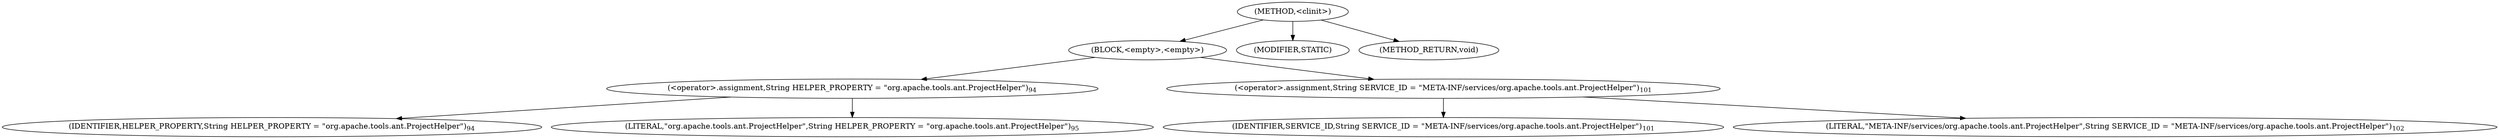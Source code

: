 digraph "&lt;clinit&gt;" {  
"753" [label = <(METHOD,&lt;clinit&gt;)> ]
"754" [label = <(BLOCK,&lt;empty&gt;,&lt;empty&gt;)> ]
"755" [label = <(&lt;operator&gt;.assignment,String HELPER_PROPERTY = &quot;org.apache.tools.ant.ProjectHelper&quot;)<SUB>94</SUB>> ]
"756" [label = <(IDENTIFIER,HELPER_PROPERTY,String HELPER_PROPERTY = &quot;org.apache.tools.ant.ProjectHelper&quot;)<SUB>94</SUB>> ]
"757" [label = <(LITERAL,&quot;org.apache.tools.ant.ProjectHelper&quot;,String HELPER_PROPERTY = &quot;org.apache.tools.ant.ProjectHelper&quot;)<SUB>95</SUB>> ]
"758" [label = <(&lt;operator&gt;.assignment,String SERVICE_ID = &quot;META-INF/services/org.apache.tools.ant.ProjectHelper&quot;)<SUB>101</SUB>> ]
"759" [label = <(IDENTIFIER,SERVICE_ID,String SERVICE_ID = &quot;META-INF/services/org.apache.tools.ant.ProjectHelper&quot;)<SUB>101</SUB>> ]
"760" [label = <(LITERAL,&quot;META-INF/services/org.apache.tools.ant.ProjectHelper&quot;,String SERVICE_ID = &quot;META-INF/services/org.apache.tools.ant.ProjectHelper&quot;)<SUB>102</SUB>> ]
"761" [label = <(MODIFIER,STATIC)> ]
"762" [label = <(METHOD_RETURN,void)> ]
  "753" -> "754" 
  "753" -> "761" 
  "753" -> "762" 
  "754" -> "755" 
  "754" -> "758" 
  "755" -> "756" 
  "755" -> "757" 
  "758" -> "759" 
  "758" -> "760" 
}
